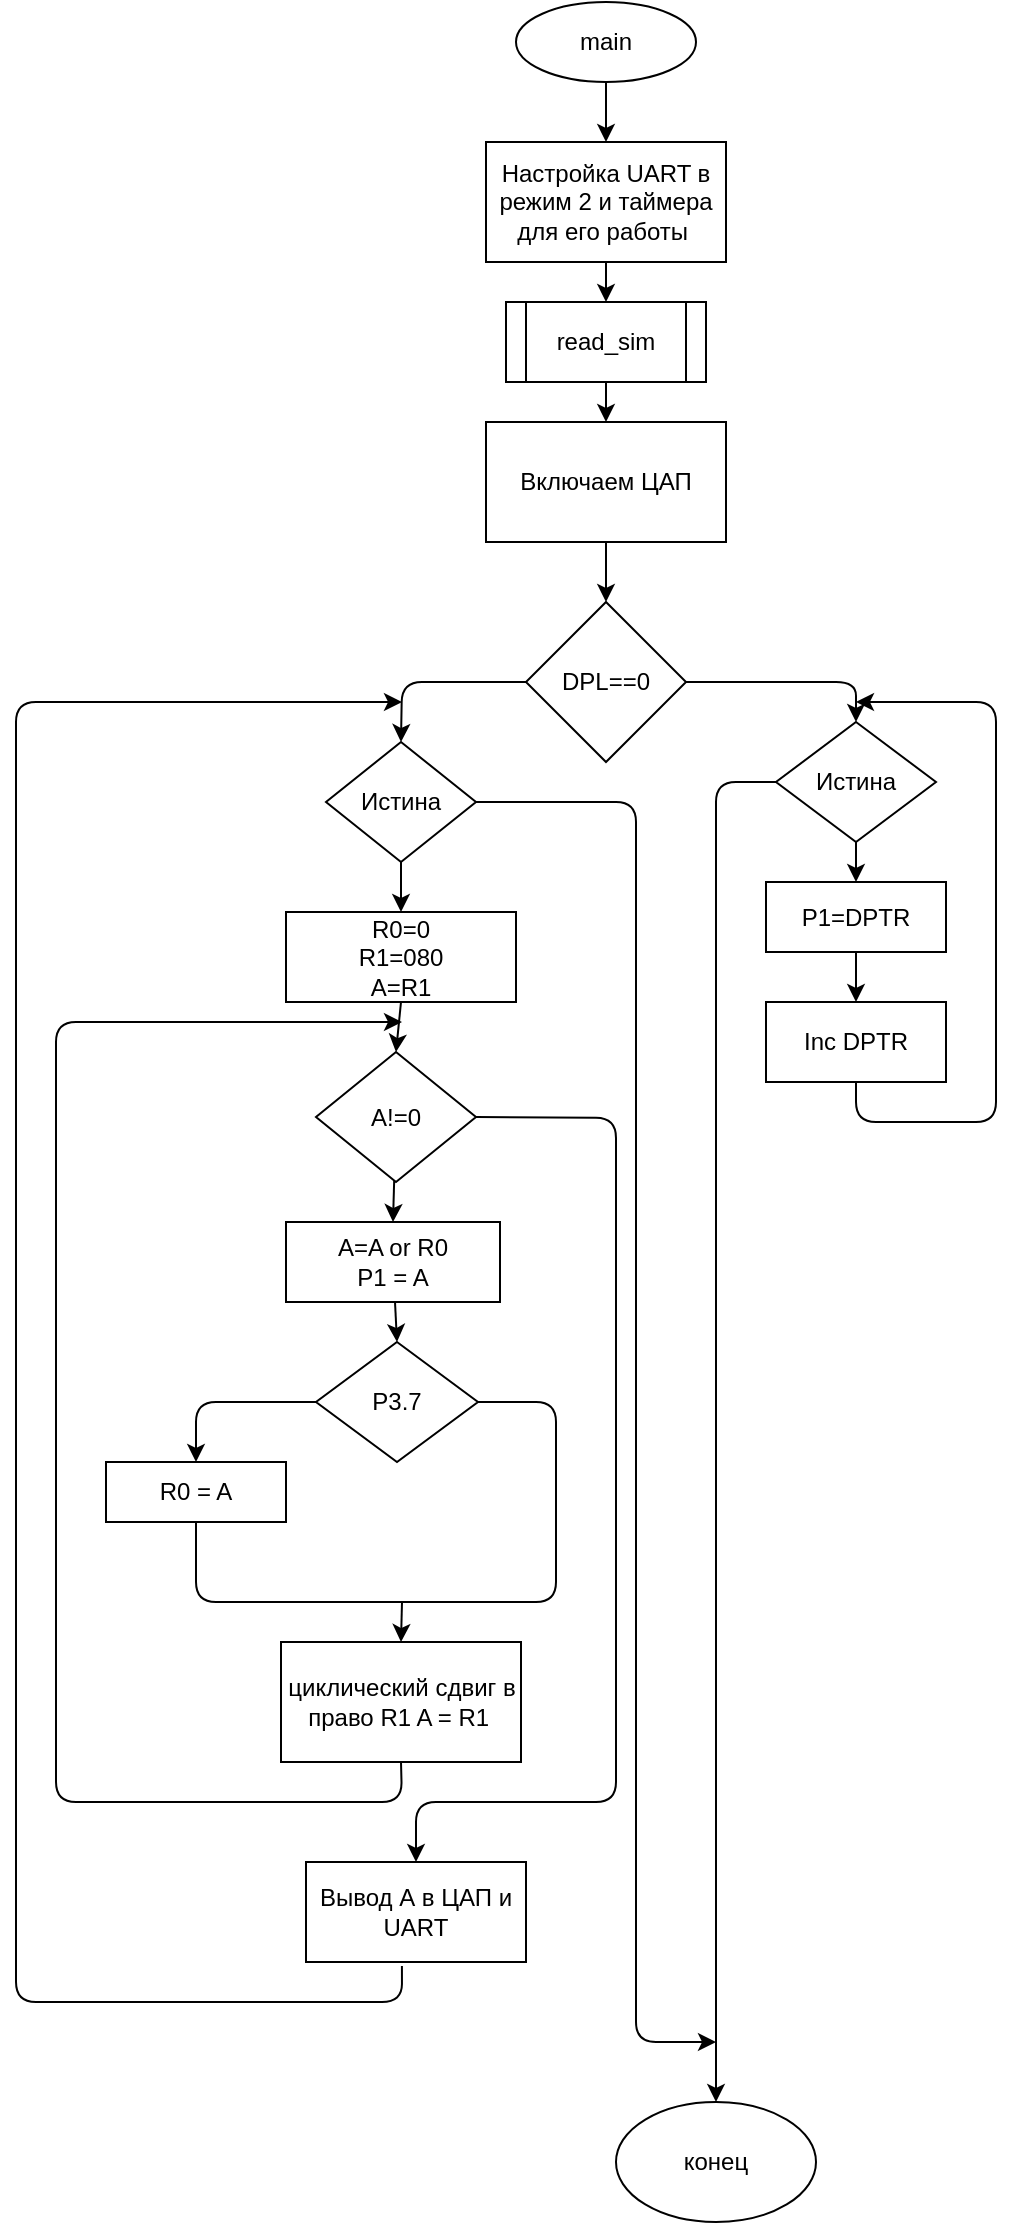 <mxfile version="13.7.9" type="device"><diagram id="als3EiUZDXG-cb-HQYOd" name="Страница 1"><mxGraphModel dx="589" dy="599" grid="1" gridSize="10" guides="1" tooltips="1" connect="1" arrows="1" fold="1" page="1" pageScale="1" pageWidth="827" pageHeight="1169" math="0" shadow="0"><root><mxCell id="0"/><mxCell id="1" parent="0"/><mxCell id="nUdb-teI8u3y0rOadwnk-1" value="main" style="ellipse;whiteSpace=wrap;html=1;" vertex="1" parent="1"><mxGeometry x="260" y="60" width="90" height="40" as="geometry"/></mxCell><mxCell id="nUdb-teI8u3y0rOadwnk-2" value="Настройка UART в режим 2 и таймера для его работы&amp;nbsp;" style="rounded=0;whiteSpace=wrap;html=1;" vertex="1" parent="1"><mxGeometry x="245" y="130" width="120" height="60" as="geometry"/></mxCell><mxCell id="nUdb-teI8u3y0rOadwnk-4" value="read_sim" style="shape=process;whiteSpace=wrap;html=1;backgroundOutline=1;" vertex="1" parent="1"><mxGeometry x="255" y="210" width="100" height="40" as="geometry"/></mxCell><mxCell id="nUdb-teI8u3y0rOadwnk-5" value="DPL==0" style="rhombus;whiteSpace=wrap;html=1;" vertex="1" parent="1"><mxGeometry x="265" y="360" width="80" height="80" as="geometry"/></mxCell><mxCell id="nUdb-teI8u3y0rOadwnk-6" value="Истина" style="rhombus;whiteSpace=wrap;html=1;" vertex="1" parent="1"><mxGeometry x="390" y="420" width="80" height="60" as="geometry"/></mxCell><mxCell id="nUdb-teI8u3y0rOadwnk-7" value="P1=DPTR" style="rounded=0;whiteSpace=wrap;html=1;" vertex="1" parent="1"><mxGeometry x="385" y="500" width="90" height="35" as="geometry"/></mxCell><mxCell id="nUdb-teI8u3y0rOadwnk-8" value="Inc DPTR" style="rounded=0;whiteSpace=wrap;html=1;" vertex="1" parent="1"><mxGeometry x="385" y="560" width="90" height="40" as="geometry"/></mxCell><mxCell id="nUdb-teI8u3y0rOadwnk-9" value="" style="endArrow=classic;html=1;entryX=0.5;entryY=0;entryDx=0;entryDy=0;exitX=0.5;exitY=1;exitDx=0;exitDy=0;" edge="1" parent="1" source="nUdb-teI8u3y0rOadwnk-1" target="nUdb-teI8u3y0rOadwnk-2"><mxGeometry width="50" height="50" relative="1" as="geometry"><mxPoint x="150" y="160" as="sourcePoint"/><mxPoint x="200" y="110" as="targetPoint"/></mxGeometry></mxCell><mxCell id="nUdb-teI8u3y0rOadwnk-10" value="" style="endArrow=classic;html=1;entryX=0.5;entryY=0;entryDx=0;entryDy=0;" edge="1" parent="1" source="nUdb-teI8u3y0rOadwnk-2" target="nUdb-teI8u3y0rOadwnk-4"><mxGeometry width="50" height="50" relative="1" as="geometry"><mxPoint x="140" y="230" as="sourcePoint"/><mxPoint x="190" y="180" as="targetPoint"/></mxGeometry></mxCell><mxCell id="nUdb-teI8u3y0rOadwnk-11" value="" style="endArrow=classic;html=1;entryX=0.5;entryY=0;entryDx=0;entryDy=0;" edge="1" parent="1" source="nUdb-teI8u3y0rOadwnk-4"><mxGeometry width="50" height="50" relative="1" as="geometry"><mxPoint x="160" y="330" as="sourcePoint"/><mxPoint x="305" y="270" as="targetPoint"/></mxGeometry></mxCell><mxCell id="nUdb-teI8u3y0rOadwnk-12" value="" style="endArrow=classic;html=1;entryX=0.5;entryY=0;entryDx=0;entryDy=0;exitX=0.5;exitY=1;exitDx=0;exitDy=0;" edge="1" parent="1" target="nUdb-teI8u3y0rOadwnk-5"><mxGeometry width="50" height="50" relative="1" as="geometry"><mxPoint x="305" y="330" as="sourcePoint"/><mxPoint x="240" y="360" as="targetPoint"/></mxGeometry></mxCell><mxCell id="nUdb-teI8u3y0rOadwnk-13" value="" style="endArrow=classic;html=1;entryX=0.5;entryY=0;entryDx=0;entryDy=0;exitX=1;exitY=0.5;exitDx=0;exitDy=0;" edge="1" parent="1" source="nUdb-teI8u3y0rOadwnk-5" target="nUdb-teI8u3y0rOadwnk-6"><mxGeometry width="50" height="50" relative="1" as="geometry"><mxPoint x="390" y="420" as="sourcePoint"/><mxPoint x="440" y="370" as="targetPoint"/><Array as="points"><mxPoint x="430" y="400"/></Array></mxGeometry></mxCell><mxCell id="nUdb-teI8u3y0rOadwnk-14" value="" style="endArrow=classic;html=1;entryX=0.5;entryY=0;entryDx=0;entryDy=0;exitX=0.5;exitY=1;exitDx=0;exitDy=0;" edge="1" parent="1" source="nUdb-teI8u3y0rOadwnk-6" target="nUdb-teI8u3y0rOadwnk-7"><mxGeometry width="50" height="50" relative="1" as="geometry"><mxPoint x="210" y="600" as="sourcePoint"/><mxPoint x="260" y="550" as="targetPoint"/></mxGeometry></mxCell><mxCell id="nUdb-teI8u3y0rOadwnk-15" value="" style="endArrow=classic;html=1;exitX=0.5;exitY=1;exitDx=0;exitDy=0;" edge="1" parent="1" source="nUdb-teI8u3y0rOadwnk-8"><mxGeometry width="50" height="50" relative="1" as="geometry"><mxPoint x="240" y="640" as="sourcePoint"/><mxPoint x="430" y="410" as="targetPoint"/><Array as="points"><mxPoint x="430" y="620"/><mxPoint x="500" y="620"/><mxPoint x="500" y="410"/></Array></mxGeometry></mxCell><mxCell id="nUdb-teI8u3y0rOadwnk-16" value="Истина" style="rhombus;whiteSpace=wrap;html=1;" vertex="1" parent="1"><mxGeometry x="165" y="430" width="75" height="60" as="geometry"/></mxCell><mxCell id="nUdb-teI8u3y0rOadwnk-17" value="" style="endArrow=classic;html=1;entryX=0.5;entryY=0;entryDx=0;entryDy=0;exitX=0;exitY=0.5;exitDx=0;exitDy=0;" edge="1" parent="1" source="nUdb-teI8u3y0rOadwnk-5" target="nUdb-teI8u3y0rOadwnk-16"><mxGeometry width="50" height="50" relative="1" as="geometry"><mxPoint x="260" y="400" as="sourcePoint"/><mxPoint x="200" y="350" as="targetPoint"/><Array as="points"><mxPoint x="203" y="400"/></Array></mxGeometry></mxCell><mxCell id="nUdb-teI8u3y0rOadwnk-18" value="" style="endArrow=classic;html=1;entryX=0.5;entryY=0;entryDx=0;entryDy=0;exitX=0.5;exitY=1;exitDx=0;exitDy=0;" edge="1" parent="1" source="nUdb-teI8u3y0rOadwnk-7" target="nUdb-teI8u3y0rOadwnk-8"><mxGeometry width="50" height="50" relative="1" as="geometry"><mxPoint x="240" y="640" as="sourcePoint"/><mxPoint x="290" y="590" as="targetPoint"/></mxGeometry></mxCell><mxCell id="nUdb-teI8u3y0rOadwnk-19" value="R0=0&lt;br&gt;R1=080&lt;br&gt;A=R1" style="rounded=0;whiteSpace=wrap;html=1;" vertex="1" parent="1"><mxGeometry x="145" y="515" width="115" height="45" as="geometry"/></mxCell><mxCell id="nUdb-teI8u3y0rOadwnk-20" value="" style="endArrow=classic;html=1;entryX=0.5;entryY=0;entryDx=0;entryDy=0;exitX=0.5;exitY=1;exitDx=0;exitDy=0;" edge="1" parent="1" source="nUdb-teI8u3y0rOadwnk-16" target="nUdb-teI8u3y0rOadwnk-19"><mxGeometry width="50" height="50" relative="1" as="geometry"><mxPoint x="100" y="540" as="sourcePoint"/><mxPoint x="150" y="490" as="targetPoint"/></mxGeometry></mxCell><mxCell id="nUdb-teI8u3y0rOadwnk-21" value="A!=0" style="rhombus;whiteSpace=wrap;html=1;" vertex="1" parent="1"><mxGeometry x="160" y="585" width="80" height="65" as="geometry"/></mxCell><mxCell id="nUdb-teI8u3y0rOadwnk-22" value="" style="endArrow=classic;html=1;entryX=0.5;entryY=0;entryDx=0;entryDy=0;exitX=0.5;exitY=1;exitDx=0;exitDy=0;" edge="1" parent="1" source="nUdb-teI8u3y0rOadwnk-19" target="nUdb-teI8u3y0rOadwnk-21"><mxGeometry width="50" height="50" relative="1" as="geometry"><mxPoint x="120" y="650" as="sourcePoint"/><mxPoint x="170" y="600" as="targetPoint"/></mxGeometry></mxCell><mxCell id="nUdb-teI8u3y0rOadwnk-23" value="A=A or R0&lt;br&gt;P1 = A" style="rounded=0;whiteSpace=wrap;html=1;" vertex="1" parent="1"><mxGeometry x="145" y="670" width="107" height="40" as="geometry"/></mxCell><mxCell id="nUdb-teI8u3y0rOadwnk-24" value="P3.7" style="rhombus;whiteSpace=wrap;html=1;" vertex="1" parent="1"><mxGeometry x="160" y="730" width="81" height="60" as="geometry"/></mxCell><mxCell id="nUdb-teI8u3y0rOadwnk-25" value="" style="endArrow=classic;html=1;entryX=0.5;entryY=0;entryDx=0;entryDy=0;" edge="1" parent="1" source="nUdb-teI8u3y0rOadwnk-21" target="nUdb-teI8u3y0rOadwnk-23"><mxGeometry width="50" height="50" relative="1" as="geometry"><mxPoint x="90" y="670" as="sourcePoint"/><mxPoint x="140" y="620" as="targetPoint"/></mxGeometry></mxCell><mxCell id="nUdb-teI8u3y0rOadwnk-26" value="" style="endArrow=classic;html=1;entryX=0.5;entryY=0;entryDx=0;entryDy=0;" edge="1" parent="1" source="nUdb-teI8u3y0rOadwnk-23" target="nUdb-teI8u3y0rOadwnk-24"><mxGeometry width="50" height="50" relative="1" as="geometry"><mxPoint x="100" y="800" as="sourcePoint"/><mxPoint x="150" y="750" as="targetPoint"/></mxGeometry></mxCell><mxCell id="nUdb-teI8u3y0rOadwnk-27" value="R0 = A" style="rounded=0;whiteSpace=wrap;html=1;" vertex="1" parent="1"><mxGeometry x="55" y="790" width="90" height="30" as="geometry"/></mxCell><mxCell id="nUdb-teI8u3y0rOadwnk-28" value="" style="endArrow=classic;html=1;exitX=0;exitY=0.5;exitDx=0;exitDy=0;entryX=0.5;entryY=0;entryDx=0;entryDy=0;" edge="1" parent="1" source="nUdb-teI8u3y0rOadwnk-24" target="nUdb-teI8u3y0rOadwnk-27"><mxGeometry width="50" height="50" relative="1" as="geometry"><mxPoint x="80" y="750" as="sourcePoint"/><mxPoint x="130" y="700" as="targetPoint"/><Array as="points"><mxPoint x="100" y="760"/></Array></mxGeometry></mxCell><mxCell id="nUdb-teI8u3y0rOadwnk-30" value="циклический сдвиг в право R1 A = R1&amp;nbsp;" style="rounded=0;whiteSpace=wrap;html=1;" vertex="1" parent="1"><mxGeometry x="142.5" y="880" width="120" height="60" as="geometry"/></mxCell><mxCell id="nUdb-teI8u3y0rOadwnk-32" value="" style="endArrow=none;html=1;exitX=1;exitY=0.5;exitDx=0;exitDy=0;entryX=0.5;entryY=1;entryDx=0;entryDy=0;" edge="1" parent="1" source="nUdb-teI8u3y0rOadwnk-24" target="nUdb-teI8u3y0rOadwnk-27"><mxGeometry width="50" height="50" relative="1" as="geometry"><mxPoint x="310" y="820" as="sourcePoint"/><mxPoint x="300" y="830" as="targetPoint"/><Array as="points"><mxPoint x="280" y="760"/><mxPoint x="280" y="805"/><mxPoint x="280" y="860"/><mxPoint x="100" y="860"/></Array></mxGeometry></mxCell><mxCell id="nUdb-teI8u3y0rOadwnk-35" value="" style="endArrow=classic;html=1;entryX=0.5;entryY=0;entryDx=0;entryDy=0;" edge="1" parent="1" target="nUdb-teI8u3y0rOadwnk-30"><mxGeometry width="50" height="50" relative="1" as="geometry"><mxPoint x="203" y="860" as="sourcePoint"/><mxPoint x="60" y="900" as="targetPoint"/></mxGeometry></mxCell><mxCell id="nUdb-teI8u3y0rOadwnk-36" value="" style="endArrow=classic;html=1;exitX=0.5;exitY=1;exitDx=0;exitDy=0;" edge="1" parent="1" source="nUdb-teI8u3y0rOadwnk-30"><mxGeometry width="50" height="50" relative="1" as="geometry"><mxPoint y="1030" as="sourcePoint"/><mxPoint x="203" y="570" as="targetPoint"/><Array as="points"><mxPoint x="203" y="960"/><mxPoint x="30" y="960"/><mxPoint x="30" y="570"/></Array></mxGeometry></mxCell><mxCell id="nUdb-teI8u3y0rOadwnk-37" value="Вывод А в ЦАП и UART" style="rounded=0;whiteSpace=wrap;html=1;" vertex="1" parent="1"><mxGeometry x="155" y="990" width="110" height="50" as="geometry"/></mxCell><mxCell id="nUdb-teI8u3y0rOadwnk-38" value="" style="endArrow=classic;html=1;exitX=1;exitY=0.5;exitDx=0;exitDy=0;entryX=0.5;entryY=0;entryDx=0;entryDy=0;" edge="1" parent="1" source="nUdb-teI8u3y0rOadwnk-21" target="nUdb-teI8u3y0rOadwnk-37"><mxGeometry width="50" height="50" relative="1" as="geometry"><mxPoint x="350" y="810" as="sourcePoint"/><mxPoint x="400" y="760" as="targetPoint"/><Array as="points"><mxPoint x="310" y="618"/><mxPoint x="310" y="960"/><mxPoint x="210" y="960"/></Array></mxGeometry></mxCell><mxCell id="nUdb-teI8u3y0rOadwnk-39" value="" style="endArrow=classic;html=1;exitX=0.436;exitY=1.04;exitDx=0;exitDy=0;exitPerimeter=0;" edge="1" parent="1" source="nUdb-teI8u3y0rOadwnk-37"><mxGeometry width="50" height="50" relative="1" as="geometry"><mxPoint x="120" y="1110" as="sourcePoint"/><mxPoint x="203" y="410" as="targetPoint"/><Array as="points"><mxPoint x="203" y="1060"/><mxPoint x="10" y="1060"/><mxPoint x="10" y="410"/></Array></mxGeometry></mxCell><mxCell id="nUdb-teI8u3y0rOadwnk-40" value="конец" style="ellipse;whiteSpace=wrap;html=1;" vertex="1" parent="1"><mxGeometry x="310" y="1110" width="100" height="60" as="geometry"/></mxCell><mxCell id="nUdb-teI8u3y0rOadwnk-41" value="" style="endArrow=classic;html=1;exitX=0;exitY=0.5;exitDx=0;exitDy=0;entryX=0.5;entryY=0;entryDx=0;entryDy=0;" edge="1" parent="1" source="nUdb-teI8u3y0rOadwnk-6" target="nUdb-teI8u3y0rOadwnk-40"><mxGeometry width="50" height="50" relative="1" as="geometry"><mxPoint x="340" y="840" as="sourcePoint"/><mxPoint x="370" y="870" as="targetPoint"/><Array as="points"><mxPoint x="360" y="450"/></Array></mxGeometry></mxCell><mxCell id="nUdb-teI8u3y0rOadwnk-42" value="" style="endArrow=classic;html=1;exitX=1;exitY=0.5;exitDx=0;exitDy=0;" edge="1" parent="1" source="nUdb-teI8u3y0rOadwnk-16"><mxGeometry width="50" height="50" relative="1" as="geometry"><mxPoint x="260" y="530" as="sourcePoint"/><mxPoint x="360" y="1080" as="targetPoint"/><Array as="points"><mxPoint x="320" y="460"/><mxPoint x="320" y="1080"/></Array></mxGeometry></mxCell><mxCell id="nUdb-teI8u3y0rOadwnk-43" value="Включаем ЦАП" style="rounded=0;whiteSpace=wrap;html=1;" vertex="1" parent="1"><mxGeometry x="245" y="270" width="120" height="60" as="geometry"/></mxCell></root></mxGraphModel></diagram></mxfile>
